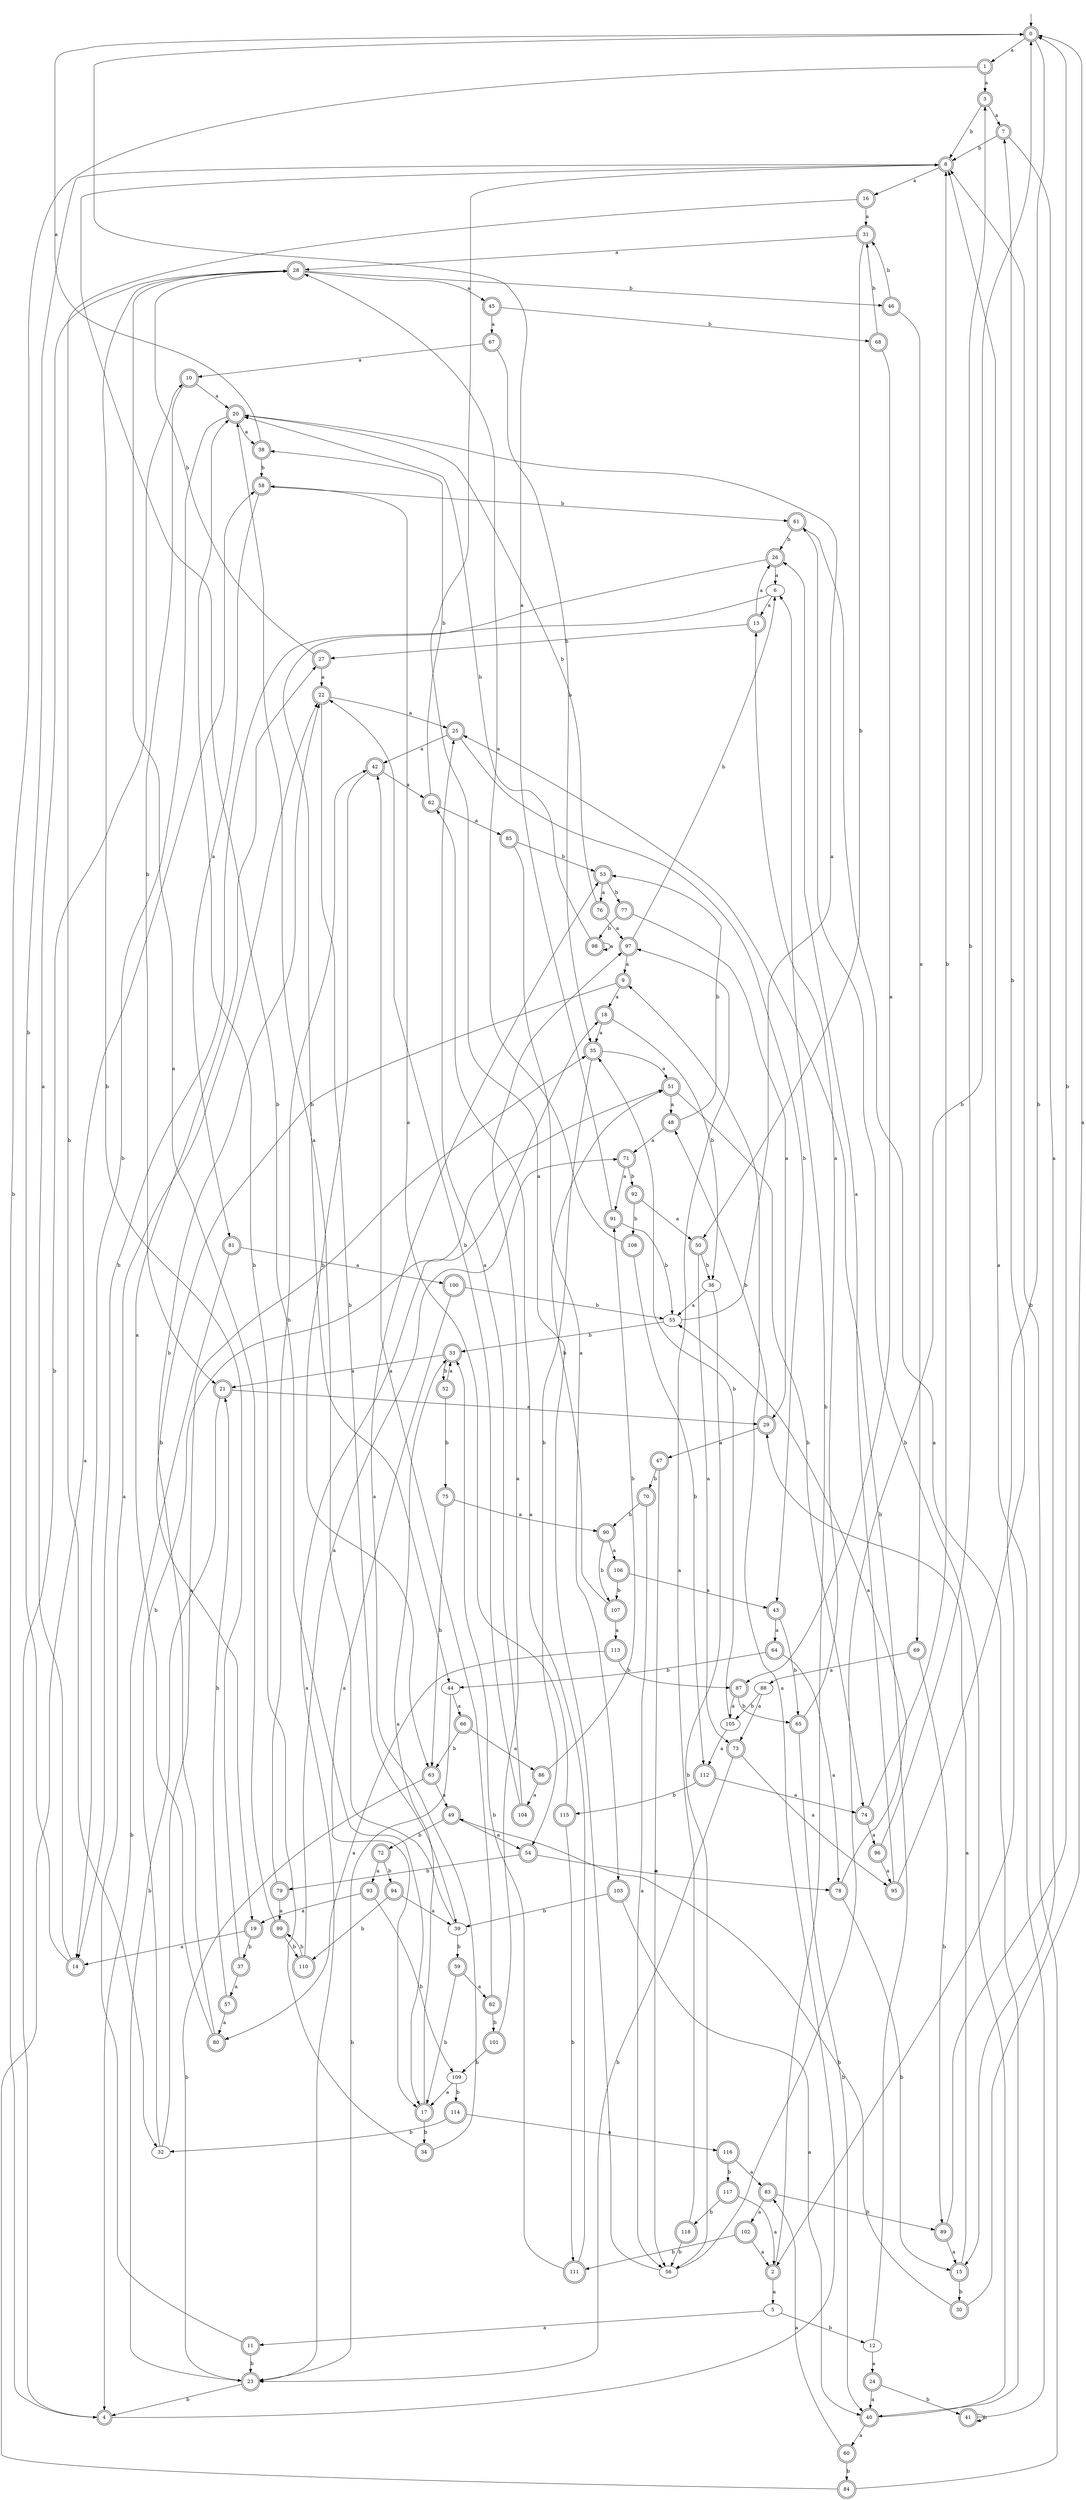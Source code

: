 digraph RandomDFA {
  __start0 [label="", shape=none];
  __start0 -> 0 [label=""];
  0 [shape=circle] [shape=doublecircle]
  0 -> 1 [label="a"]
  0 -> 2 [label="b"]
  1 [shape=doublecircle]
  1 -> 3 [label="a"]
  1 -> 4 [label="b"]
  2 [shape=doublecircle]
  2 -> 5 [label="a"]
  2 -> 6 [label="b"]
  3 [shape=doublecircle]
  3 -> 7 [label="a"]
  3 -> 8 [label="b"]
  4 [shape=doublecircle]
  4 -> 9 [label="a"]
  4 -> 10 [label="b"]
  5
  5 -> 11 [label="a"]
  5 -> 12 [label="b"]
  6
  6 -> 13 [label="a"]
  6 -> 14 [label="b"]
  7 [shape=doublecircle]
  7 -> 15 [label="a"]
  7 -> 8 [label="b"]
  8 [shape=doublecircle]
  8 -> 16 [label="a"]
  8 -> 17 [label="b"]
  9 [shape=doublecircle]
  9 -> 18 [label="a"]
  9 -> 19 [label="b"]
  10 [shape=doublecircle]
  10 -> 20 [label="a"]
  10 -> 21 [label="b"]
  11 [shape=doublecircle]
  11 -> 22 [label="a"]
  11 -> 23 [label="b"]
  12
  12 -> 24 [label="a"]
  12 -> 25 [label="b"]
  13 [shape=doublecircle]
  13 -> 26 [label="a"]
  13 -> 27 [label="b"]
  14 [shape=doublecircle]
  14 -> 28 [label="a"]
  14 -> 8 [label="b"]
  15 [shape=doublecircle]
  15 -> 29 [label="a"]
  15 -> 30 [label="b"]
  16 [shape=doublecircle]
  16 -> 31 [label="a"]
  16 -> 32 [label="b"]
  17 [shape=doublecircle]
  17 -> 33 [label="a"]
  17 -> 34 [label="b"]
  18 [shape=doublecircle]
  18 -> 35 [label="a"]
  18 -> 36 [label="b"]
  19 [shape=doublecircle]
  19 -> 14 [label="a"]
  19 -> 37 [label="b"]
  20 [shape=doublecircle]
  20 -> 38 [label="a"]
  20 -> 14 [label="b"]
  21 [shape=doublecircle]
  21 -> 29 [label="a"]
  21 -> 23 [label="b"]
  22 [shape=doublecircle]
  22 -> 25 [label="a"]
  22 -> 39 [label="b"]
  23 [shape=doublecircle]
  23 -> 18 [label="a"]
  23 -> 4 [label="b"]
  24 [shape=doublecircle]
  24 -> 40 [label="a"]
  24 -> 41 [label="b"]
  25 [shape=doublecircle]
  25 -> 42 [label="a"]
  25 -> 43 [label="b"]
  26 [shape=doublecircle]
  26 -> 6 [label="a"]
  26 -> 44 [label="b"]
  27 [shape=doublecircle]
  27 -> 22 [label="a"]
  27 -> 28 [label="b"]
  28 [shape=doublecircle]
  28 -> 45 [label="a"]
  28 -> 46 [label="b"]
  29 [shape=doublecircle]
  29 -> 47 [label="a"]
  29 -> 48 [label="b"]
  30 [shape=doublecircle]
  30 -> 0 [label="a"]
  30 -> 49 [label="b"]
  31 [shape=doublecircle]
  31 -> 28 [label="a"]
  31 -> 50 [label="b"]
  32
  32 -> 35 [label="a"]
  32 -> 51 [label="b"]
  33 [shape=doublecircle]
  33 -> 21 [label="a"]
  33 -> 52 [label="b"]
  34 [shape=doublecircle]
  34 -> 53 [label="a"]
  34 -> 20 [label="b"]
  35 [shape=doublecircle]
  35 -> 51 [label="a"]
  35 -> 54 [label="b"]
  36
  36 -> 55 [label="a"]
  36 -> 56 [label="b"]
  37 [shape=doublecircle]
  37 -> 57 [label="a"]
  37 -> 28 [label="b"]
  38 [shape=doublecircle]
  38 -> 0 [label="a"]
  38 -> 58 [label="b"]
  39
  39 -> 20 [label="a"]
  39 -> 59 [label="b"]
  40 [shape=doublecircle]
  40 -> 60 [label="a"]
  40 -> 61 [label="b"]
  41 [shape=doublecircle]
  41 -> 8 [label="a"]
  41 -> 41 [label="b"]
  42 [shape=doublecircle]
  42 -> 62 [label="a"]
  42 -> 63 [label="b"]
  43 [shape=doublecircle]
  43 -> 64 [label="a"]
  43 -> 65 [label="b"]
  44
  44 -> 66 [label="a"]
  44 -> 23 [label="b"]
  45 [shape=doublecircle]
  45 -> 67 [label="a"]
  45 -> 68 [label="b"]
  46 [shape=doublecircle]
  46 -> 69 [label="a"]
  46 -> 31 [label="b"]
  47 [shape=doublecircle]
  47 -> 56 [label="a"]
  47 -> 70 [label="b"]
  48 [shape=doublecircle]
  48 -> 71 [label="a"]
  48 -> 53 [label="b"]
  49 [shape=doublecircle]
  49 -> 54 [label="a"]
  49 -> 72 [label="b"]
  50 [shape=doublecircle]
  50 -> 73 [label="a"]
  50 -> 36 [label="b"]
  51 [shape=doublecircle]
  51 -> 48 [label="a"]
  51 -> 74 [label="b"]
  52 [shape=doublecircle]
  52 -> 33 [label="a"]
  52 -> 75 [label="b"]
  53 [shape=doublecircle]
  53 -> 76 [label="a"]
  53 -> 77 [label="b"]
  54 [shape=doublecircle]
  54 -> 78 [label="a"]
  54 -> 79 [label="b"]
  55
  55 -> 20 [label="a"]
  55 -> 33 [label="b"]
  56
  56 -> 8 [label="a"]
  56 -> 0 [label="b"]
  57 [shape=doublecircle]
  57 -> 80 [label="a"]
  57 -> 21 [label="b"]
  58 [shape=doublecircle]
  58 -> 81 [label="a"]
  58 -> 61 [label="b"]
  59 [shape=doublecircle]
  59 -> 82 [label="a"]
  59 -> 17 [label="b"]
  60 [shape=doublecircle]
  60 -> 83 [label="a"]
  60 -> 84 [label="b"]
  61 [shape=doublecircle]
  61 -> 40 [label="a"]
  61 -> 26 [label="b"]
  62 [shape=doublecircle]
  62 -> 85 [label="a"]
  62 -> 38 [label="b"]
  63 [shape=doublecircle]
  63 -> 49 [label="a"]
  63 -> 23 [label="b"]
  64 [shape=doublecircle]
  64 -> 78 [label="a"]
  64 -> 44 [label="b"]
  65 [shape=doublecircle]
  65 -> 13 [label="a"]
  65 -> 40 [label="b"]
  66 [shape=doublecircle]
  66 -> 86 [label="a"]
  66 -> 63 [label="b"]
  67 [shape=doublecircle]
  67 -> 10 [label="a"]
  67 -> 35 [label="b"]
  68 [shape=doublecircle]
  68 -> 87 [label="a"]
  68 -> 31 [label="b"]
  69 [shape=doublecircle]
  69 -> 88 [label="a"]
  69 -> 89 [label="b"]
  70 [shape=doublecircle]
  70 -> 56 [label="a"]
  70 -> 90 [label="b"]
  71 [shape=doublecircle]
  71 -> 91 [label="a"]
  71 -> 92 [label="b"]
  72 [shape=doublecircle]
  72 -> 93 [label="a"]
  72 -> 94 [label="b"]
  73 [shape=doublecircle]
  73 -> 95 [label="a"]
  73 -> 23 [label="b"]
  74 [shape=doublecircle]
  74 -> 96 [label="a"]
  74 -> 8 [label="b"]
  75 [shape=doublecircle]
  75 -> 90 [label="a"]
  75 -> 63 [label="b"]
  76 [shape=doublecircle]
  76 -> 97 [label="a"]
  76 -> 20 [label="b"]
  77 [shape=doublecircle]
  77 -> 29 [label="a"]
  77 -> 98 [label="b"]
  78 [shape=doublecircle]
  78 -> 55 [label="a"]
  78 -> 15 [label="b"]
  79 [shape=doublecircle]
  79 -> 99 [label="a"]
  79 -> 42 [label="b"]
  80 [shape=doublecircle]
  80 -> 27 [label="a"]
  80 -> 22 [label="b"]
  81 [shape=doublecircle]
  81 -> 100 [label="a"]
  81 -> 4 [label="b"]
  82 [shape=doublecircle]
  82 -> 42 [label="a"]
  82 -> 101 [label="b"]
  83 [shape=doublecircle]
  83 -> 102 [label="a"]
  83 -> 89 [label="b"]
  84 [shape=doublecircle]
  84 -> 58 [label="a"]
  84 -> 8 [label="b"]
  85 [shape=doublecircle]
  85 -> 103 [label="a"]
  85 -> 53 [label="b"]
  86 [shape=doublecircle]
  86 -> 104 [label="a"]
  86 -> 91 [label="b"]
  87 [shape=doublecircle]
  87 -> 105 [label="a"]
  87 -> 65 [label="b"]
  88
  88 -> 73 [label="a"]
  88 -> 105 [label="b"]
  89 [shape=doublecircle]
  89 -> 15 [label="a"]
  89 -> 0 [label="b"]
  90 [shape=doublecircle]
  90 -> 106 [label="a"]
  90 -> 107 [label="b"]
  91 [shape=doublecircle]
  91 -> 0 [label="a"]
  91 -> 55 [label="b"]
  92 [shape=doublecircle]
  92 -> 50 [label="a"]
  92 -> 108 [label="b"]
  93 [shape=doublecircle]
  93 -> 19 [label="a"]
  93 -> 109 [label="b"]
  94 [shape=doublecircle]
  94 -> 39 [label="a"]
  94 -> 110 [label="b"]
  95 [shape=doublecircle]
  95 -> 26 [label="a"]
  95 -> 7 [label="b"]
  96 [shape=doublecircle]
  96 -> 95 [label="a"]
  96 -> 3 [label="b"]
  97 [shape=doublecircle]
  97 -> 9 [label="a"]
  97 -> 6 [label="b"]
  98 [shape=doublecircle]
  98 -> 98 [label="a"]
  98 -> 20 [label="b"]
  99 [shape=doublecircle]
  99 -> 28 [label="a"]
  99 -> 110 [label="b"]
  100 [shape=doublecircle]
  100 -> 17 [label="a"]
  100 -> 55 [label="b"]
  101 [shape=doublecircle]
  101 -> 97 [label="a"]
  101 -> 109 [label="b"]
  102 [shape=doublecircle]
  102 -> 2 [label="a"]
  102 -> 111 [label="b"]
  103 [shape=doublecircle]
  103 -> 40 [label="a"]
  103 -> 39 [label="b"]
  104 [shape=doublecircle]
  104 -> 25 [label="a"]
  104 -> 22 [label="b"]
  105
  105 -> 112 [label="a"]
  105 -> 35 [label="b"]
  106 [shape=doublecircle]
  106 -> 43 [label="a"]
  106 -> 107 [label="b"]
  107 [shape=doublecircle]
  107 -> 113 [label="a"]
  107 -> 51 [label="b"]
  108 [shape=doublecircle]
  108 -> 28 [label="a"]
  108 -> 112 [label="b"]
  109
  109 -> 17 [label="a"]
  109 -> 114 [label="b"]
  110 [shape=doublecircle]
  110 -> 71 [label="a"]
  110 -> 99 [label="b"]
  111 [shape=doublecircle]
  111 -> 62 [label="a"]
  111 -> 33 [label="b"]
  112 [shape=doublecircle]
  112 -> 74 [label="a"]
  112 -> 115 [label="b"]
  113 [shape=doublecircle]
  113 -> 80 [label="a"]
  113 -> 87 [label="b"]
  114 [shape=doublecircle]
  114 -> 116 [label="a"]
  114 -> 32 [label="b"]
  115 [shape=doublecircle]
  115 -> 58 [label="a"]
  115 -> 111 [label="b"]
  116 [shape=doublecircle]
  116 -> 83 [label="a"]
  116 -> 117 [label="b"]
  117 [shape=doublecircle]
  117 -> 2 [label="a"]
  117 -> 118 [label="b"]
  118 [shape=doublecircle]
  118 -> 97 [label="a"]
  118 -> 56 [label="b"]
}
